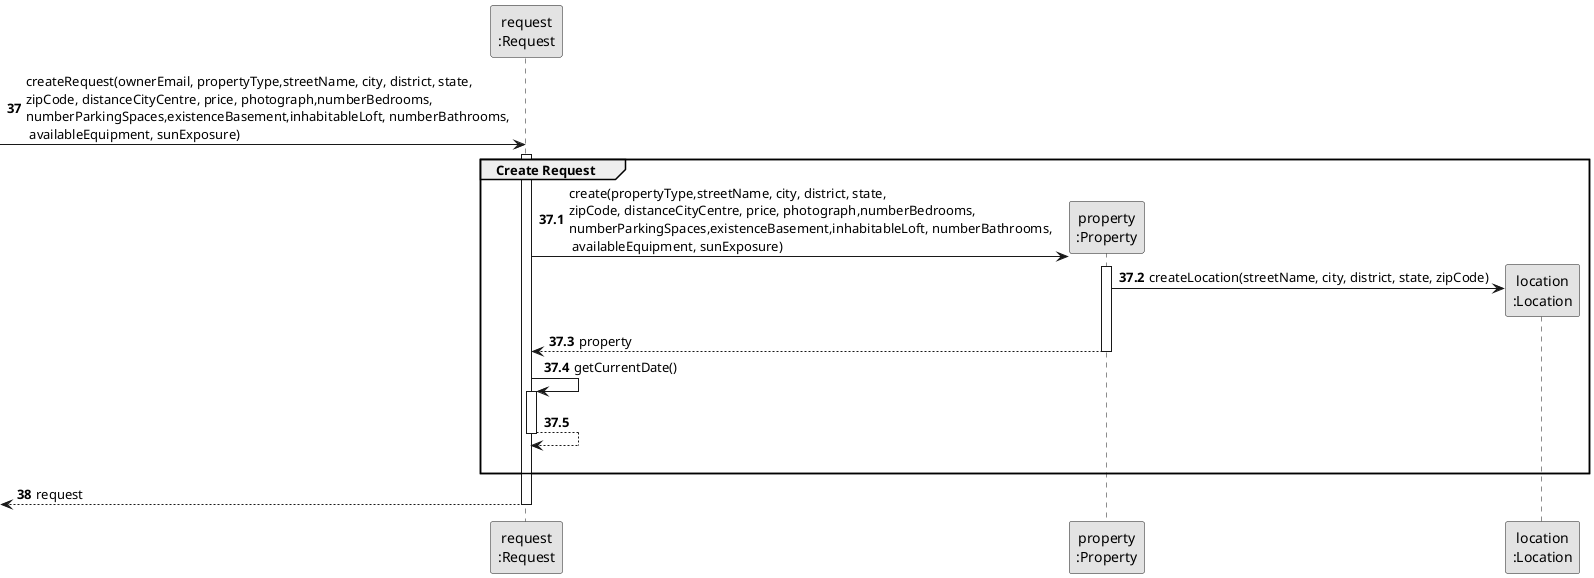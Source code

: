 @startuml
skinparam monochrome true
skinparam packageStyle rectangle
skinparam shadowing false

participant "request\n:Request" as REQUEST
participant "property\n:Property" as PROPERTY
participant "location\n:Location" as LOCATION


autonumber 37

        -> REQUEST** : createRequest(ownerEmail, propertyType,streetName, city, district, state,\nzipCode, distanceCityCentre, price, photograph,numberBedrooms,\nnumberParkingSpaces,existenceBasement,inhabitableLoft, numberBathrooms,\n availableEquipment, sunExposure)
         activate REQUEST

autonumber 37.1

    group Create Request

        REQUEST -> PROPERTY** : create(propertyType,streetName, city, district, state,\nzipCode, distanceCityCentre, price, photograph,numberBedrooms,\nnumberParkingSpaces,existenceBasement,inhabitableLoft, numberBathrooms,\n availableEquipment, sunExposure)
        activate PROPERTY

        PROPERTY -> LOCATION** : createLocation(streetName, city, district, state, zipCode)

        PROPERTY --> REQUEST : property
        deactivate PROPERTY

        REQUEST -> REQUEST : getCurrentDate()
        activate REQUEST

        REQUEST --> REQUEST :
        deactivate REQUEST
        |||

    end
autonumber 38
        <-- REQUEST : request
        deactivate REQUEST


@enduml